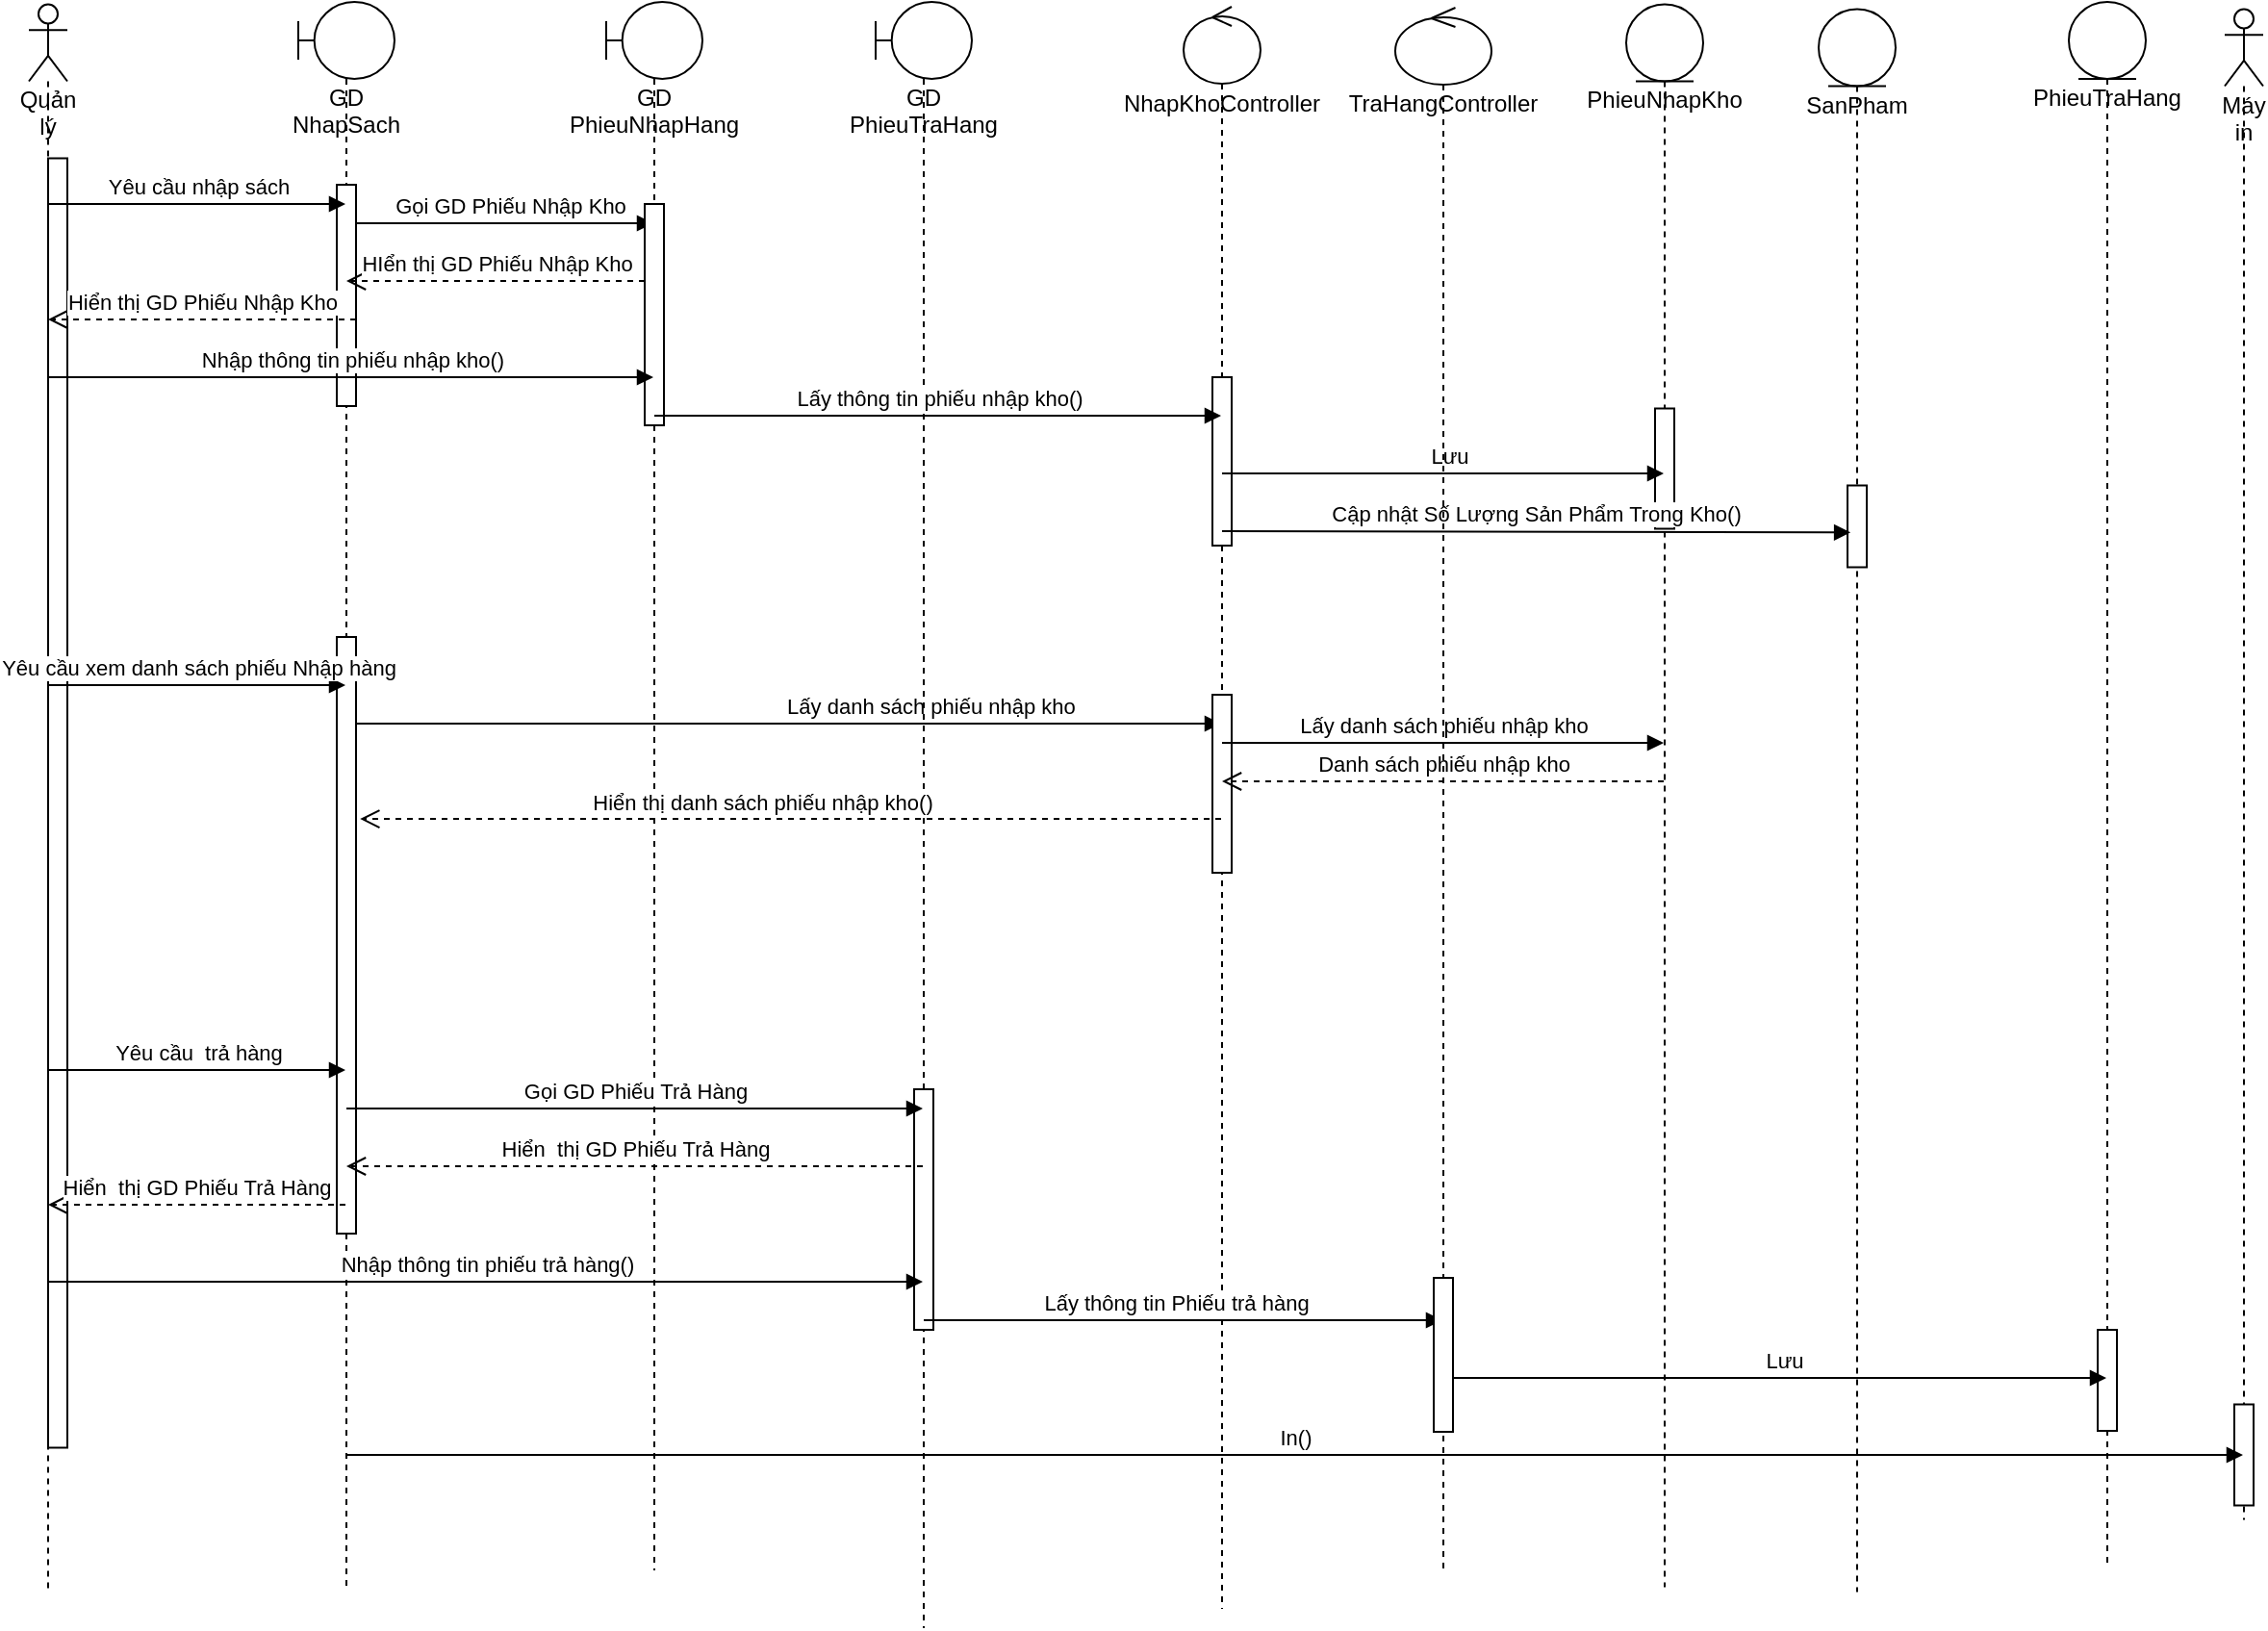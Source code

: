 <mxfile version="14.0.4" type="github">
  <diagram id="C5RBs43oDa-KdzZeNtuy" name="Page-1">
    <mxGraphModel dx="1635" dy="902" grid="1" gridSize="10" guides="1" tooltips="1" connect="1" arrows="1" fold="1" page="1" pageScale="1" pageWidth="827" pageHeight="1169" math="0" shadow="0">
      <root>
        <mxCell id="WIyWlLk6GJQsqaUBKTNV-0" />
        <mxCell id="WIyWlLk6GJQsqaUBKTNV-1" parent="WIyWlLk6GJQsqaUBKTNV-0" />
        <mxCell id="C7oUk9vykBXGrRUJCyyR-0" value="Quản lý" style="shape=umlLifeline;participant=umlActor;perimeter=lifelinePerimeter;whiteSpace=wrap;html=1;container=1;collapsible=0;recursiveResize=0;verticalAlign=top;spacingTop=36;outlineConnect=0;" parent="WIyWlLk6GJQsqaUBKTNV-1" vertex="1">
          <mxGeometry x="100" y="146.25" width="20" height="825" as="geometry" />
        </mxCell>
        <mxCell id="C7oUk9vykBXGrRUJCyyR-36" value="" style="html=1;points=[];perimeter=orthogonalPerimeter;" parent="C7oUk9vykBXGrRUJCyyR-0" vertex="1">
          <mxGeometry x="10" y="80" width="10" height="670" as="geometry" />
        </mxCell>
        <mxCell id="C7oUk9vykBXGrRUJCyyR-1" value="GD NhapSach" style="shape=umlLifeline;participant=umlBoundary;perimeter=lifelinePerimeter;whiteSpace=wrap;html=1;container=1;collapsible=0;recursiveResize=0;verticalAlign=top;spacingTop=36;outlineConnect=0;" parent="WIyWlLk6GJQsqaUBKTNV-1" vertex="1">
          <mxGeometry x="240" y="145" width="50" height="825" as="geometry" />
        </mxCell>
        <mxCell id="C7oUk9vykBXGrRUJCyyR-10" value="Gọi GD Phiếu Nhập Kho" style="html=1;verticalAlign=bottom;endArrow=block;" parent="C7oUk9vykBXGrRUJCyyR-1" target="C7oUk9vykBXGrRUJCyyR-4" edge="1">
          <mxGeometry x="0.036" width="80" relative="1" as="geometry">
            <mxPoint x="30" y="115" as="sourcePoint" />
            <mxPoint x="110" y="115" as="targetPoint" />
            <mxPoint as="offset" />
          </mxGeometry>
        </mxCell>
        <mxCell id="C7oUk9vykBXGrRUJCyyR-34" value="" style="html=1;points=[];perimeter=orthogonalPerimeter;" parent="C7oUk9vykBXGrRUJCyyR-1" vertex="1">
          <mxGeometry x="20" y="445" width="10" height="40" as="geometry" />
        </mxCell>
        <mxCell id="C7oUk9vykBXGrRUJCyyR-37" value="" style="html=1;points=[];perimeter=orthogonalPerimeter;" parent="C7oUk9vykBXGrRUJCyyR-1" vertex="1">
          <mxGeometry x="20" y="95" width="10" height="115" as="geometry" />
        </mxCell>
        <mxCell id="C7oUk9vykBXGrRUJCyyR-38" value="" style="html=1;points=[];perimeter=orthogonalPerimeter;" parent="C7oUk9vykBXGrRUJCyyR-1" vertex="1">
          <mxGeometry x="20" y="330" width="10" height="310" as="geometry" />
        </mxCell>
        <mxCell id="C7oUk9vykBXGrRUJCyyR-53" value="Lấy danh sách phiếu nhập kho&amp;nbsp;" style="html=1;verticalAlign=bottom;endArrow=block;" parent="C7oUk9vykBXGrRUJCyyR-1" target="C7oUk9vykBXGrRUJCyyR-3" edge="1">
          <mxGeometry x="0.335" width="80" relative="1" as="geometry">
            <mxPoint x="30" y="375" as="sourcePoint" />
            <mxPoint x="110" y="375" as="targetPoint" />
            <mxPoint as="offset" />
            <Array as="points">
              <mxPoint x="230" y="375" />
            </Array>
          </mxGeometry>
        </mxCell>
        <mxCell id="C7oUk9vykBXGrRUJCyyR-2" value="PhieuNhapKho" style="shape=umlLifeline;participant=umlEntity;perimeter=lifelinePerimeter;whiteSpace=wrap;html=1;container=1;collapsible=0;recursiveResize=0;verticalAlign=top;spacingTop=36;outlineConnect=0;" parent="WIyWlLk6GJQsqaUBKTNV-1" vertex="1">
          <mxGeometry x="930" y="146.25" width="40" height="822.5" as="geometry" />
        </mxCell>
        <mxCell id="C7oUk9vykBXGrRUJCyyR-43" value="" style="html=1;points=[];perimeter=orthogonalPerimeter;" parent="C7oUk9vykBXGrRUJCyyR-2" vertex="1">
          <mxGeometry x="15" y="210" width="10" height="62.5" as="geometry" />
        </mxCell>
        <mxCell id="C7oUk9vykBXGrRUJCyyR-3" value="NhapKhoController" style="shape=umlLifeline;participant=umlControl;perimeter=lifelinePerimeter;whiteSpace=wrap;html=1;container=1;collapsible=0;recursiveResize=0;verticalAlign=top;spacingTop=36;outlineConnect=0;" parent="WIyWlLk6GJQsqaUBKTNV-1" vertex="1">
          <mxGeometry x="700" y="147.5" width="40" height="832.5" as="geometry" />
        </mxCell>
        <mxCell id="C7oUk9vykBXGrRUJCyyR-42" value="" style="html=1;points=[];perimeter=orthogonalPerimeter;" parent="C7oUk9vykBXGrRUJCyyR-3" vertex="1">
          <mxGeometry x="15" y="192.5" width="10" height="87.5" as="geometry" />
        </mxCell>
        <mxCell id="C7oUk9vykBXGrRUJCyyR-45" value="" style="html=1;points=[];perimeter=orthogonalPerimeter;" parent="C7oUk9vykBXGrRUJCyyR-3" vertex="1">
          <mxGeometry x="15" y="357.5" width="10" height="92.5" as="geometry" />
        </mxCell>
        <mxCell id="WbfyKLfJ2JwULhxpAesc-1" value="Lấy danh sách phiếu nhập kho" style="html=1;verticalAlign=bottom;endArrow=block;" parent="C7oUk9vykBXGrRUJCyyR-3" target="C7oUk9vykBXGrRUJCyyR-2" edge="1">
          <mxGeometry width="80" relative="1" as="geometry">
            <mxPoint x="20" y="382.5" as="sourcePoint" />
            <mxPoint x="100" y="382.5" as="targetPoint" />
          </mxGeometry>
        </mxCell>
        <mxCell id="C7oUk9vykBXGrRUJCyyR-4" value="GD PhieuNhapHang" style="shape=umlLifeline;participant=umlBoundary;perimeter=lifelinePerimeter;whiteSpace=wrap;html=1;container=1;collapsible=0;recursiveResize=0;verticalAlign=top;spacingTop=36;outlineConnect=0;" parent="WIyWlLk6GJQsqaUBKTNV-1" vertex="1">
          <mxGeometry x="400" y="145" width="50" height="815" as="geometry" />
        </mxCell>
        <mxCell id="C7oUk9vykBXGrRUJCyyR-41" value="" style="html=1;points=[];perimeter=orthogonalPerimeter;" parent="C7oUk9vykBXGrRUJCyyR-4" vertex="1">
          <mxGeometry x="20" y="105" width="10" height="115" as="geometry" />
        </mxCell>
        <mxCell id="C7oUk9vykBXGrRUJCyyR-5" value="GD PhieuTraHang" style="shape=umlLifeline;participant=umlBoundary;perimeter=lifelinePerimeter;whiteSpace=wrap;html=1;container=1;collapsible=0;recursiveResize=0;verticalAlign=top;spacingTop=36;outlineConnect=0;" parent="WIyWlLk6GJQsqaUBKTNV-1" vertex="1">
          <mxGeometry x="540" y="145" width="50" height="845" as="geometry" />
        </mxCell>
        <mxCell id="C7oUk9vykBXGrRUJCyyR-47" value="" style="html=1;points=[];perimeter=orthogonalPerimeter;" parent="C7oUk9vykBXGrRUJCyyR-5" vertex="1">
          <mxGeometry x="20" y="565" width="10" height="125" as="geometry" />
        </mxCell>
        <mxCell id="C7oUk9vykBXGrRUJCyyR-6" value="Yêu cầu nhập sách" style="html=1;verticalAlign=bottom;endArrow=block;" parent="WIyWlLk6GJQsqaUBKTNV-1" source="C7oUk9vykBXGrRUJCyyR-0" target="C7oUk9vykBXGrRUJCyyR-1" edge="1">
          <mxGeometry width="80" relative="1" as="geometry">
            <mxPoint x="110" y="270" as="sourcePoint" />
            <mxPoint x="190" y="270" as="targetPoint" />
            <Array as="points">
              <mxPoint x="250" y="250" />
            </Array>
          </mxGeometry>
        </mxCell>
        <mxCell id="C7oUk9vykBXGrRUJCyyR-9" value="PhieuTraHang" style="shape=umlLifeline;participant=umlEntity;perimeter=lifelinePerimeter;whiteSpace=wrap;html=1;container=1;collapsible=0;recursiveResize=0;verticalAlign=top;spacingTop=36;outlineConnect=0;" parent="WIyWlLk6GJQsqaUBKTNV-1" vertex="1">
          <mxGeometry x="1160" y="145" width="40" height="812.5" as="geometry" />
        </mxCell>
        <mxCell id="C7oUk9vykBXGrRUJCyyR-49" value="" style="html=1;points=[];perimeter=orthogonalPerimeter;" parent="C7oUk9vykBXGrRUJCyyR-9" vertex="1">
          <mxGeometry x="15" y="690" width="10" height="52.5" as="geometry" />
        </mxCell>
        <mxCell id="C7oUk9vykBXGrRUJCyyR-11" value="HIển thị GD Phiếu Nhập Kho" style="html=1;verticalAlign=bottom;endArrow=open;dashed=1;endSize=8;" parent="WIyWlLk6GJQsqaUBKTNV-1" target="C7oUk9vykBXGrRUJCyyR-1" edge="1">
          <mxGeometry relative="1" as="geometry">
            <mxPoint x="420" y="290" as="sourcePoint" />
            <mxPoint x="340" y="290" as="targetPoint" />
          </mxGeometry>
        </mxCell>
        <mxCell id="C7oUk9vykBXGrRUJCyyR-12" value="Hiển thị GD Phiếu Nhập Kho" style="html=1;verticalAlign=bottom;endArrow=open;dashed=1;endSize=8;" parent="WIyWlLk6GJQsqaUBKTNV-1" target="C7oUk9vykBXGrRUJCyyR-0" edge="1">
          <mxGeometry relative="1" as="geometry">
            <mxPoint x="270" y="310" as="sourcePoint" />
            <mxPoint x="190" y="310" as="targetPoint" />
          </mxGeometry>
        </mxCell>
        <mxCell id="C7oUk9vykBXGrRUJCyyR-16" value="SanPham" style="shape=umlLifeline;participant=umlEntity;perimeter=lifelinePerimeter;whiteSpace=wrap;html=1;container=1;collapsible=0;recursiveResize=0;verticalAlign=top;spacingTop=36;outlineConnect=0;" parent="WIyWlLk6GJQsqaUBKTNV-1" vertex="1">
          <mxGeometry x="1030" y="148.75" width="40" height="822.5" as="geometry" />
        </mxCell>
        <mxCell id="C7oUk9vykBXGrRUJCyyR-44" value="" style="html=1;points=[];perimeter=orthogonalPerimeter;" parent="C7oUk9vykBXGrRUJCyyR-16" vertex="1">
          <mxGeometry x="15" y="247.5" width="10" height="42.5" as="geometry" />
        </mxCell>
        <mxCell id="C7oUk9vykBXGrRUJCyyR-15" value="Lưu" style="html=1;verticalAlign=bottom;endArrow=block;" parent="WIyWlLk6GJQsqaUBKTNV-1" source="C7oUk9vykBXGrRUJCyyR-3" target="C7oUk9vykBXGrRUJCyyR-2" edge="1">
          <mxGeometry x="0.028" width="80" relative="1" as="geometry">
            <mxPoint x="700" y="475" as="sourcePoint" />
            <mxPoint x="510" y="420" as="targetPoint" />
            <Array as="points">
              <mxPoint x="770" y="390" />
              <mxPoint x="800" y="390" />
              <mxPoint x="850" y="390" />
            </Array>
            <mxPoint as="offset" />
          </mxGeometry>
        </mxCell>
        <mxCell id="C7oUk9vykBXGrRUJCyyR-14" value="Lấy thông tin phiếu nhập kho()" style="html=1;verticalAlign=bottom;endArrow=block;" parent="WIyWlLk6GJQsqaUBKTNV-1" source="C7oUk9vykBXGrRUJCyyR-4" target="C7oUk9vykBXGrRUJCyyR-3" edge="1">
          <mxGeometry width="80" relative="1" as="geometry">
            <mxPoint x="110" y="380" as="sourcePoint" />
            <mxPoint x="190" y="380" as="targetPoint" />
            <Array as="points">
              <mxPoint x="590" y="360" />
            </Array>
          </mxGeometry>
        </mxCell>
        <mxCell id="C7oUk9vykBXGrRUJCyyR-20" value="Nhập thông tin phiếu nhập kho()" style="html=1;verticalAlign=bottom;endArrow=block;" parent="WIyWlLk6GJQsqaUBKTNV-1" source="C7oUk9vykBXGrRUJCyyR-0" target="C7oUk9vykBXGrRUJCyyR-4" edge="1">
          <mxGeometry width="80" relative="1" as="geometry">
            <mxPoint x="150.0" y="360.0" as="sourcePoint" />
            <mxPoint x="424.69" y="360.0" as="targetPoint" />
            <Array as="points">
              <mxPoint x="315" y="340" />
              <mxPoint x="370" y="340" />
            </Array>
          </mxGeometry>
        </mxCell>
        <mxCell id="C7oUk9vykBXGrRUJCyyR-21" value="Hiển&amp;nbsp; thị GD Phiếu Trả Hàng" style="html=1;verticalAlign=bottom;endArrow=open;dashed=1;endSize=8;" parent="WIyWlLk6GJQsqaUBKTNV-1" source="C7oUk9vykBXGrRUJCyyR-5" target="C7oUk9vykBXGrRUJCyyR-1" edge="1">
          <mxGeometry relative="1" as="geometry">
            <mxPoint x="560" y="620" as="sourcePoint" />
            <mxPoint x="480" y="620" as="targetPoint" />
            <Array as="points">
              <mxPoint x="510" y="750" />
              <mxPoint x="320" y="750" />
            </Array>
          </mxGeometry>
        </mxCell>
        <mxCell id="C7oUk9vykBXGrRUJCyyR-22" value="Hiển&amp;nbsp; thị GD Phiếu Trả Hàng" style="html=1;verticalAlign=bottom;endArrow=open;dashed=1;endSize=8;" parent="WIyWlLk6GJQsqaUBKTNV-1" source="C7oUk9vykBXGrRUJCyyR-1" target="C7oUk9vykBXGrRUJCyyR-0" edge="1">
          <mxGeometry relative="1" as="geometry">
            <mxPoint x="400" y="640" as="sourcePoint" />
            <mxPoint x="104.81" y="640" as="targetPoint" />
            <Array as="points">
              <mxPoint x="210" y="770" />
              <mxPoint x="180" y="770" />
              <mxPoint x="110" y="770" />
            </Array>
          </mxGeometry>
        </mxCell>
        <mxCell id="C7oUk9vykBXGrRUJCyyR-23" value="Nhập thông tin phiếu trả hàng()" style="html=1;verticalAlign=bottom;endArrow=block;" parent="WIyWlLk6GJQsqaUBKTNV-1" source="C7oUk9vykBXGrRUJCyyR-0" target="C7oUk9vykBXGrRUJCyyR-5" edge="1">
          <mxGeometry width="80" relative="1" as="geometry">
            <mxPoint x="107.56" y="680.0" as="sourcePoint" />
            <mxPoint x="560" y="730" as="targetPoint" />
            <Array as="points">
              <mxPoint x="240" y="810" />
              <mxPoint x="490" y="810" />
            </Array>
          </mxGeometry>
        </mxCell>
        <mxCell id="C7oUk9vykBXGrRUJCyyR-26" value="Lưu" style="html=1;verticalAlign=bottom;endArrow=block;" parent="WIyWlLk6GJQsqaUBKTNV-1" source="WjPLEHx4aA2cpbgVFVJN-7" target="C7oUk9vykBXGrRUJCyyR-9" edge="1">
          <mxGeometry x="0.028" width="80" relative="1" as="geometry">
            <mxPoint x="720.0" y="730" as="sourcePoint" />
            <mxPoint x="849.69" y="730" as="targetPoint" />
            <Array as="points">
              <mxPoint x="835" y="860" />
              <mxPoint x="880" y="860" />
              <mxPoint x="970" y="860" />
            </Array>
            <mxPoint as="offset" />
          </mxGeometry>
        </mxCell>
        <mxCell id="C7oUk9vykBXGrRUJCyyR-27" value="Máy in" style="shape=umlLifeline;participant=umlActor;perimeter=lifelinePerimeter;whiteSpace=wrap;html=1;container=1;collapsible=0;recursiveResize=0;verticalAlign=top;spacingTop=36;outlineConnect=0;" parent="WIyWlLk6GJQsqaUBKTNV-1" vertex="1">
          <mxGeometry x="1241" y="148.75" width="20" height="785" as="geometry" />
        </mxCell>
        <mxCell id="C7oUk9vykBXGrRUJCyyR-50" value="" style="html=1;points=[];perimeter=orthogonalPerimeter;" parent="C7oUk9vykBXGrRUJCyyR-27" vertex="1">
          <mxGeometry x="5" y="725" width="10" height="52.5" as="geometry" />
        </mxCell>
        <mxCell id="C7oUk9vykBXGrRUJCyyR-17" value="Cập nhật Số Lượng Sản Phẩm Trong Kho()" style="html=1;verticalAlign=bottom;endArrow=block;entryX=0.156;entryY=0.575;entryDx=0;entryDy=0;entryPerimeter=0;" parent="WIyWlLk6GJQsqaUBKTNV-1" target="C7oUk9vykBXGrRUJCyyR-44" edge="1">
          <mxGeometry width="80" relative="1" as="geometry">
            <mxPoint x="720" y="420" as="sourcePoint" />
            <mxPoint x="800" y="462.5" as="targetPoint" />
            <Array as="points" />
          </mxGeometry>
        </mxCell>
        <mxCell id="C7oUk9vykBXGrRUJCyyR-18" value="Yêu cầu&amp;nbsp; trả hàng" style="html=1;verticalAlign=bottom;endArrow=block;" parent="WIyWlLk6GJQsqaUBKTNV-1" source="C7oUk9vykBXGrRUJCyyR-0" target="C7oUk9vykBXGrRUJCyyR-1" edge="1">
          <mxGeometry width="80" relative="1" as="geometry">
            <mxPoint x="110" y="570" as="sourcePoint" />
            <mxPoint x="190" y="570" as="targetPoint" />
            <Array as="points">
              <mxPoint x="150" y="700" />
              <mxPoint x="220" y="700" />
              <mxPoint x="250" y="700" />
            </Array>
          </mxGeometry>
        </mxCell>
        <mxCell id="C7oUk9vykBXGrRUJCyyR-25" value="Lấy thông tin Phiếu trả hàng" style="html=1;verticalAlign=bottom;endArrow=block;" parent="WIyWlLk6GJQsqaUBKTNV-1" source="C7oUk9vykBXGrRUJCyyR-5" target="WjPLEHx4aA2cpbgVFVJN-7" edge="1">
          <mxGeometry x="-0.027" width="80" relative="1" as="geometry">
            <mxPoint x="570" y="710" as="sourcePoint" />
            <mxPoint x="650" y="710" as="targetPoint" />
            <Array as="points">
              <mxPoint x="630" y="830" />
              <mxPoint x="670" y="830" />
              <mxPoint x="700" y="830" />
            </Array>
            <mxPoint as="offset" />
          </mxGeometry>
        </mxCell>
        <mxCell id="C7oUk9vykBXGrRUJCyyR-28" value="In()" style="html=1;verticalAlign=bottom;endArrow=block;" parent="WIyWlLk6GJQsqaUBKTNV-1" source="C7oUk9vykBXGrRUJCyyR-1" target="C7oUk9vykBXGrRUJCyyR-27" edge="1">
          <mxGeometry width="80" relative="1" as="geometry">
            <mxPoint x="270" y="770" as="sourcePoint" />
            <mxPoint x="1170" y="760" as="targetPoint" />
            <Array as="points">
              <mxPoint x="480" y="900" />
              <mxPoint x="810" y="900" />
            </Array>
          </mxGeometry>
        </mxCell>
        <mxCell id="C7oUk9vykBXGrRUJCyyR-19" value="Gọi GD Phiếu Trả Hàng" style="html=1;verticalAlign=bottom;endArrow=block;" parent="WIyWlLk6GJQsqaUBKTNV-1" source="C7oUk9vykBXGrRUJCyyR-1" target="C7oUk9vykBXGrRUJCyyR-5" edge="1">
          <mxGeometry width="80" relative="1" as="geometry">
            <mxPoint x="270" y="590" as="sourcePoint" />
            <mxPoint x="350" y="590" as="targetPoint" />
            <Array as="points">
              <mxPoint x="350" y="720" />
              <mxPoint x="430" y="720" />
              <mxPoint x="520" y="720" />
            </Array>
          </mxGeometry>
        </mxCell>
        <mxCell id="C7oUk9vykBXGrRUJCyyR-29" value="Yêu cầu xem danh sách phiếu Nhập hàng" style="html=1;verticalAlign=bottom;endArrow=block;" parent="WIyWlLk6GJQsqaUBKTNV-1" source="C7oUk9vykBXGrRUJCyyR-0" target="C7oUk9vykBXGrRUJCyyR-1" edge="1">
          <mxGeometry width="80" relative="1" as="geometry">
            <mxPoint x="110" y="491.25" as="sourcePoint" />
            <mxPoint x="190" y="491.25" as="targetPoint" />
            <Array as="points">
              <mxPoint x="190" y="500" />
              <mxPoint x="200" y="500" />
            </Array>
          </mxGeometry>
        </mxCell>
        <mxCell id="C7oUk9vykBXGrRUJCyyR-56" value="Hiển thị danh sách phiếu nhập kho()" style="html=1;verticalAlign=bottom;endArrow=open;dashed=1;endSize=8;entryX=1.212;entryY=0.305;entryDx=0;entryDy=0;entryPerimeter=0;" parent="WIyWlLk6GJQsqaUBKTNV-1" source="C7oUk9vykBXGrRUJCyyR-3" target="C7oUk9vykBXGrRUJCyyR-38" edge="1">
          <mxGeometry x="0.071" relative="1" as="geometry">
            <mxPoint x="889.5" y="540" as="sourcePoint" />
            <mxPoint x="740" y="540" as="targetPoint" />
            <mxPoint x="1" as="offset" />
          </mxGeometry>
        </mxCell>
        <mxCell id="C7oUk9vykBXGrRUJCyyR-55" value="Danh sách phiếu nhập kho" style="html=1;verticalAlign=bottom;endArrow=open;dashed=1;endSize=8;" parent="WIyWlLk6GJQsqaUBKTNV-1" source="C7oUk9vykBXGrRUJCyyR-2" target="C7oUk9vykBXGrRUJCyyR-3" edge="1">
          <mxGeometry relative="1" as="geometry">
            <mxPoint x="860" y="530" as="sourcePoint" />
            <mxPoint x="730" y="530" as="targetPoint" />
            <Array as="points">
              <mxPoint x="870" y="550" />
              <mxPoint x="760" y="550" />
            </Array>
          </mxGeometry>
        </mxCell>
        <mxCell id="WjPLEHx4aA2cpbgVFVJN-7" value="TraHangController" style="shape=umlLifeline;participant=umlControl;perimeter=lifelinePerimeter;whiteSpace=wrap;html=1;container=1;collapsible=0;recursiveResize=0;verticalAlign=top;spacingTop=36;outlineConnect=0;" vertex="1" parent="WIyWlLk6GJQsqaUBKTNV-1">
          <mxGeometry x="810" y="148" width="50" height="812" as="geometry" />
        </mxCell>
        <mxCell id="WjPLEHx4aA2cpbgVFVJN-8" value="" style="html=1;points=[];perimeter=orthogonalPerimeter;" vertex="1" parent="WjPLEHx4aA2cpbgVFVJN-7">
          <mxGeometry x="20" y="660" width="10" height="80" as="geometry" />
        </mxCell>
      </root>
    </mxGraphModel>
  </diagram>
</mxfile>
